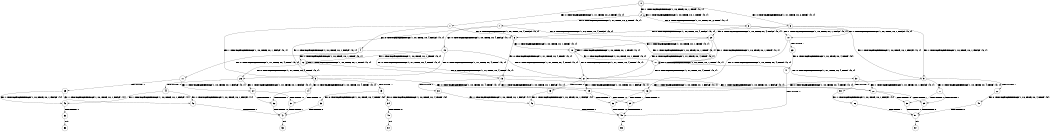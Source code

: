 digraph BCG {
size = "7, 10.5";
center = TRUE;
node [shape = circle];
0 [peripheries = 2];
0 -> 1 [label = "EX !0 !ATOMIC_EXCH_BRANCH (1, +1, TRUE, +0, 2, TRUE) !{0, 1}"];
0 -> 2 [label = "EX !1 !ATOMIC_EXCH_BRANCH (1, +0, TRUE, +0, 1, TRUE) !{0, 1}"];
0 -> 3 [label = "EX !0 !ATOMIC_EXCH_BRANCH (1, +1, TRUE, +0, 2, TRUE) !{0, 1}"];
1 -> 4 [label = "EX !0 !ATOMIC_EXCH_BRANCH (1, +0, TRUE, +0, 4, FALSE) !{0, 1}"];
1 -> 5 [label = "EX !1 !ATOMIC_EXCH_BRANCH (1, +0, TRUE, +0, 1, FALSE) !{0, 1}"];
1 -> 6 [label = "EX !0 !ATOMIC_EXCH_BRANCH (1, +0, TRUE, +0, 4, FALSE) !{0, 1}"];
2 -> 2 [label = "EX !1 !ATOMIC_EXCH_BRANCH (1, +0, TRUE, +0, 1, TRUE) !{0, 1}"];
2 -> 7 [label = "EX !0 !ATOMIC_EXCH_BRANCH (1, +1, TRUE, +0, 2, TRUE) !{0, 1}"];
2 -> 8 [label = "EX !0 !ATOMIC_EXCH_BRANCH (1, +1, TRUE, +0, 2, TRUE) !{0, 1}"];
3 -> 9 [label = "EX !1 !ATOMIC_EXCH_BRANCH (1, +0, TRUE, +0, 1, FALSE) !{0, 1}"];
3 -> 6 [label = "EX !0 !ATOMIC_EXCH_BRANCH (1, +0, TRUE, +0, 4, FALSE) !{0, 1}"];
3 -> 10 [label = "EX !1 !ATOMIC_EXCH_BRANCH (1, +0, TRUE, +0, 1, FALSE) !{0, 1}"];
4 -> 11 [label = "EX !0 !ATOMIC_EXCH_BRANCH (1, +1, TRUE, +0, 4, TRUE) !{0, 1}"];
4 -> 12 [label = "EX !1 !ATOMIC_EXCH_BRANCH (1, +0, TRUE, +0, 1, TRUE) !{0, 1}"];
4 -> 13 [label = "EX !0 !ATOMIC_EXCH_BRANCH (1, +1, TRUE, +0, 4, TRUE) !{0, 1}"];
5 -> 14 [label = "EX !0 !ATOMIC_EXCH_BRANCH (1, +0, TRUE, +0, 4, TRUE) !{0, 1}"];
5 -> 15 [label = "TERMINATE !1"];
5 -> 16 [label = "EX !0 !ATOMIC_EXCH_BRANCH (1, +0, TRUE, +0, 4, TRUE) !{0, 1}"];
6 -> 17 [label = "EX !1 !ATOMIC_EXCH_BRANCH (1, +0, TRUE, +0, 1, TRUE) !{0, 1}"];
6 -> 13 [label = "EX !0 !ATOMIC_EXCH_BRANCH (1, +1, TRUE, +0, 4, TRUE) !{0, 1}"];
6 -> 18 [label = "EX !1 !ATOMIC_EXCH_BRANCH (1, +0, TRUE, +0, 1, TRUE) !{0, 1}"];
7 -> 19 [label = "EX !0 !ATOMIC_EXCH_BRANCH (1, +0, TRUE, +0, 4, FALSE) !{0, 1}"];
7 -> 5 [label = "EX !1 !ATOMIC_EXCH_BRANCH (1, +0, TRUE, +0, 1, FALSE) !{0, 1}"];
7 -> 20 [label = "EX !0 !ATOMIC_EXCH_BRANCH (1, +0, TRUE, +0, 4, FALSE) !{0, 1}"];
8 -> 9 [label = "EX !1 !ATOMIC_EXCH_BRANCH (1, +0, TRUE, +0, 1, FALSE) !{0, 1}"];
8 -> 20 [label = "EX !0 !ATOMIC_EXCH_BRANCH (1, +0, TRUE, +0, 4, FALSE) !{0, 1}"];
8 -> 10 [label = "EX !1 !ATOMIC_EXCH_BRANCH (1, +0, TRUE, +0, 1, FALSE) !{0, 1}"];
9 -> 21 [label = "EX !0 !ATOMIC_EXCH_BRANCH (1, +0, TRUE, +0, 4, TRUE) !{0, 1}"];
9 -> 22 [label = "TERMINATE !1"];
9 -> 16 [label = "EX !0 !ATOMIC_EXCH_BRANCH (1, +0, TRUE, +0, 4, TRUE) !{0, 1}"];
10 -> 16 [label = "EX !0 !ATOMIC_EXCH_BRANCH (1, +0, TRUE, +0, 4, TRUE) !{0, 1}"];
10 -> 23 [label = "TERMINATE !1"];
11 -> 24 [label = "EX !1 !ATOMIC_EXCH_BRANCH (1, +0, TRUE, +0, 1, FALSE) !{0, 1}"];
11 -> 25 [label = "TERMINATE !0"];
12 -> 26 [label = "EX !0 !ATOMIC_EXCH_BRANCH (1, +1, TRUE, +0, 4, TRUE) !{0, 1}"];
12 -> 12 [label = "EX !1 !ATOMIC_EXCH_BRANCH (1, +0, TRUE, +0, 1, TRUE) !{0, 1}"];
12 -> 27 [label = "EX !0 !ATOMIC_EXCH_BRANCH (1, +1, TRUE, +0, 4, TRUE) !{0, 1}"];
13 -> 28 [label = "EX !1 !ATOMIC_EXCH_BRANCH (1, +0, TRUE, +0, 1, FALSE) !{0, 1}"];
13 -> 29 [label = "EX !1 !ATOMIC_EXCH_BRANCH (1, +0, TRUE, +0, 1, FALSE) !{0, 1}"];
13 -> 30 [label = "TERMINATE !0"];
14 -> 31 [label = "TERMINATE !0"];
14 -> 32 [label = "TERMINATE !1"];
15 -> 33 [label = "EX !0 !ATOMIC_EXCH_BRANCH (1, +0, TRUE, +0, 4, TRUE) !{0}"];
15 -> 34 [label = "EX !0 !ATOMIC_EXCH_BRANCH (1, +0, TRUE, +0, 4, TRUE) !{0}"];
16 -> 35 [label = "TERMINATE !0"];
16 -> 36 [label = "TERMINATE !1"];
17 -> 37 [label = "EX !0 !ATOMIC_EXCH_BRANCH (1, +1, TRUE, +0, 4, TRUE) !{0, 1}"];
17 -> 17 [label = "EX !1 !ATOMIC_EXCH_BRANCH (1, +0, TRUE, +0, 1, TRUE) !{0, 1}"];
17 -> 27 [label = "EX !0 !ATOMIC_EXCH_BRANCH (1, +1, TRUE, +0, 4, TRUE) !{0, 1}"];
18 -> 17 [label = "EX !1 !ATOMIC_EXCH_BRANCH (1, +0, TRUE, +0, 1, TRUE) !{0, 1}"];
18 -> 27 [label = "EX !0 !ATOMIC_EXCH_BRANCH (1, +1, TRUE, +0, 4, TRUE) !{0, 1}"];
18 -> 18 [label = "EX !1 !ATOMIC_EXCH_BRANCH (1, +0, TRUE, +0, 1, TRUE) !{0, 1}"];
19 -> 26 [label = "EX !0 !ATOMIC_EXCH_BRANCH (1, +1, TRUE, +0, 4, TRUE) !{0, 1}"];
19 -> 12 [label = "EX !1 !ATOMIC_EXCH_BRANCH (1, +0, TRUE, +0, 1, TRUE) !{0, 1}"];
19 -> 27 [label = "EX !0 !ATOMIC_EXCH_BRANCH (1, +1, TRUE, +0, 4, TRUE) !{0, 1}"];
20 -> 17 [label = "EX !1 !ATOMIC_EXCH_BRANCH (1, +0, TRUE, +0, 1, TRUE) !{0, 1}"];
20 -> 27 [label = "EX !0 !ATOMIC_EXCH_BRANCH (1, +1, TRUE, +0, 4, TRUE) !{0, 1}"];
20 -> 18 [label = "EX !1 !ATOMIC_EXCH_BRANCH (1, +0, TRUE, +0, 1, TRUE) !{0, 1}"];
21 -> 38 [label = "TERMINATE !0"];
21 -> 39 [label = "TERMINATE !1"];
22 -> 40 [label = "EX !0 !ATOMIC_EXCH_BRANCH (1, +0, TRUE, +0, 4, TRUE) !{0}"];
23 -> 41 [label = "EX !0 !ATOMIC_EXCH_BRANCH (1, +0, TRUE, +0, 4, TRUE) !{0}"];
24 -> 31 [label = "TERMINATE !0"];
24 -> 32 [label = "TERMINATE !1"];
25 -> 42 [label = "EX !1 !ATOMIC_EXCH_BRANCH (1, +0, TRUE, +0, 1, FALSE) !{1}"];
25 -> 43 [label = "EX !1 !ATOMIC_EXCH_BRANCH (1, +0, TRUE, +0, 1, FALSE) !{1}"];
26 -> 24 [label = "EX !1 !ATOMIC_EXCH_BRANCH (1, +0, TRUE, +0, 1, FALSE) !{0, 1}"];
26 -> 44 [label = "TERMINATE !0"];
27 -> 28 [label = "EX !1 !ATOMIC_EXCH_BRANCH (1, +0, TRUE, +0, 1, FALSE) !{0, 1}"];
27 -> 29 [label = "EX !1 !ATOMIC_EXCH_BRANCH (1, +0, TRUE, +0, 1, FALSE) !{0, 1}"];
27 -> 45 [label = "TERMINATE !0"];
28 -> 38 [label = "TERMINATE !0"];
28 -> 39 [label = "TERMINATE !1"];
29 -> 35 [label = "TERMINATE !0"];
29 -> 36 [label = "TERMINATE !1"];
30 -> 46 [label = "EX !1 !ATOMIC_EXCH_BRANCH (1, +0, TRUE, +0, 1, FALSE) !{1}"];
31 -> 47 [label = "TERMINATE !1"];
32 -> 47 [label = "TERMINATE !0"];
33 -> 47 [label = "TERMINATE !0"];
34 -> 48 [label = "TERMINATE !0"];
35 -> 49 [label = "TERMINATE !1"];
36 -> 49 [label = "TERMINATE !0"];
37 -> 28 [label = "EX !1 !ATOMIC_EXCH_BRANCH (1, +0, TRUE, +0, 1, FALSE) !{0, 1}"];
37 -> 50 [label = "TERMINATE !0"];
38 -> 51 [label = "TERMINATE !1"];
39 -> 51 [label = "TERMINATE !0"];
40 -> 51 [label = "TERMINATE !0"];
41 -> 49 [label = "TERMINATE !0"];
42 -> 47 [label = "TERMINATE !1"];
43 -> 52 [label = "TERMINATE !1"];
44 -> 42 [label = "EX !1 !ATOMIC_EXCH_BRANCH (1, +0, TRUE, +0, 1, FALSE) !{1}"];
44 -> 43 [label = "EX !1 !ATOMIC_EXCH_BRANCH (1, +0, TRUE, +0, 1, FALSE) !{1}"];
45 -> 46 [label = "EX !1 !ATOMIC_EXCH_BRANCH (1, +0, TRUE, +0, 1, FALSE) !{1}"];
46 -> 49 [label = "TERMINATE !1"];
47 -> 53 [label = "exit"];
48 -> 54 [label = "exit"];
49 -> 55 [label = "exit"];
50 -> 56 [label = "EX !1 !ATOMIC_EXCH_BRANCH (1, +0, TRUE, +0, 1, FALSE) !{1}"];
51 -> 57 [label = "exit"];
52 -> 58 [label = "exit"];
56 -> 51 [label = "TERMINATE !1"];
}
